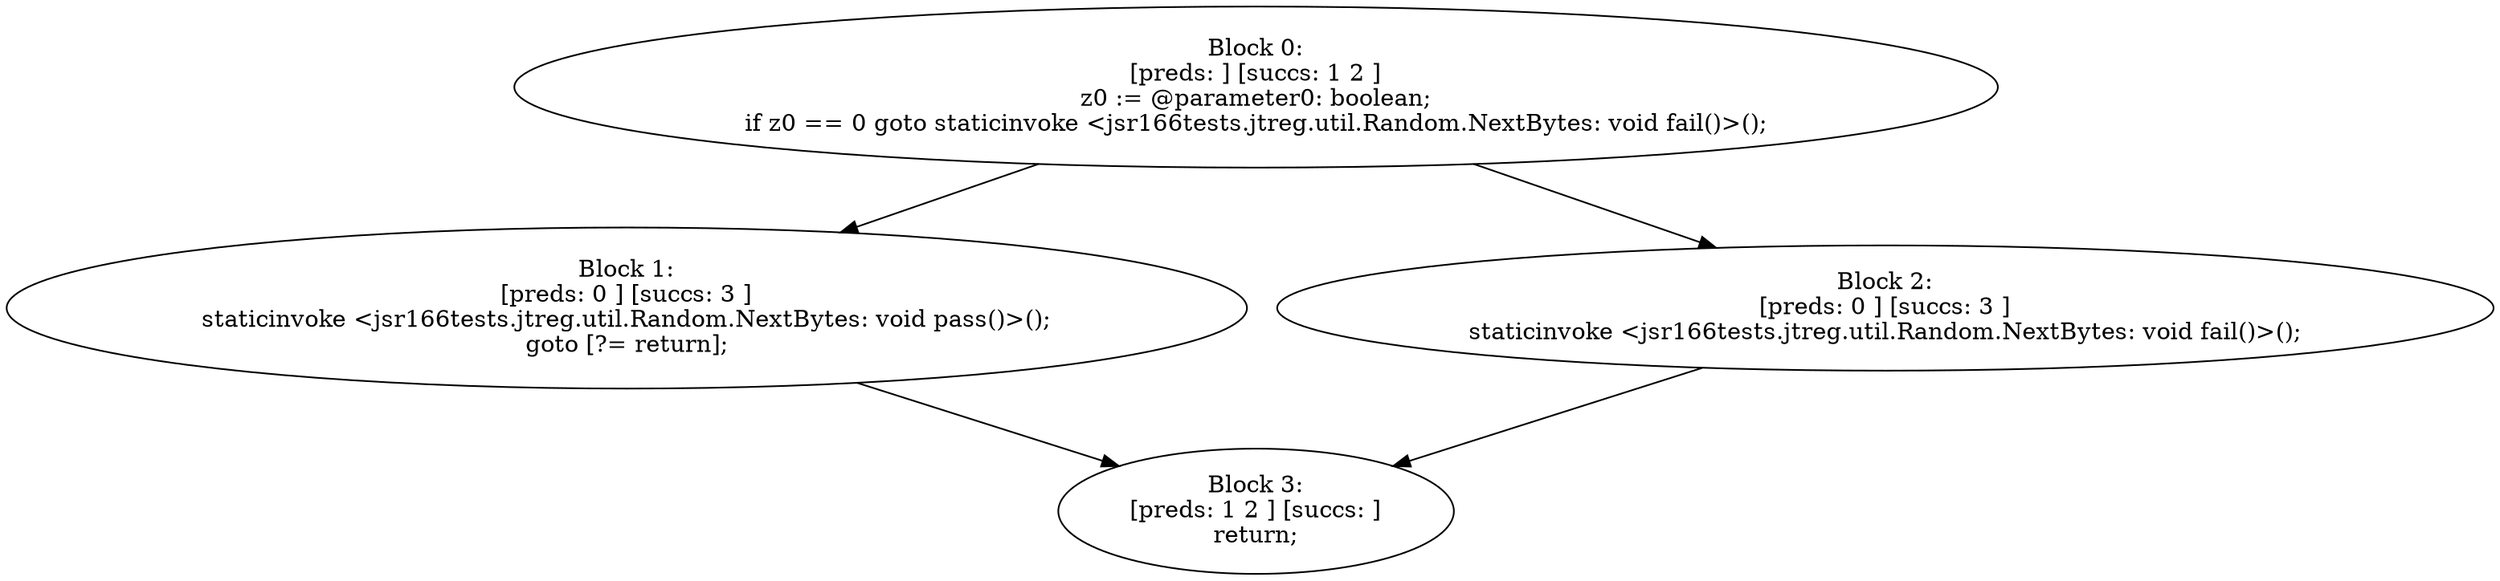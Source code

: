 digraph "unitGraph" {
    "Block 0:
[preds: ] [succs: 1 2 ]
z0 := @parameter0: boolean;
if z0 == 0 goto staticinvoke <jsr166tests.jtreg.util.Random.NextBytes: void fail()>();
"
    "Block 1:
[preds: 0 ] [succs: 3 ]
staticinvoke <jsr166tests.jtreg.util.Random.NextBytes: void pass()>();
goto [?= return];
"
    "Block 2:
[preds: 0 ] [succs: 3 ]
staticinvoke <jsr166tests.jtreg.util.Random.NextBytes: void fail()>();
"
    "Block 3:
[preds: 1 2 ] [succs: ]
return;
"
    "Block 0:
[preds: ] [succs: 1 2 ]
z0 := @parameter0: boolean;
if z0 == 0 goto staticinvoke <jsr166tests.jtreg.util.Random.NextBytes: void fail()>();
"->"Block 1:
[preds: 0 ] [succs: 3 ]
staticinvoke <jsr166tests.jtreg.util.Random.NextBytes: void pass()>();
goto [?= return];
";
    "Block 0:
[preds: ] [succs: 1 2 ]
z0 := @parameter0: boolean;
if z0 == 0 goto staticinvoke <jsr166tests.jtreg.util.Random.NextBytes: void fail()>();
"->"Block 2:
[preds: 0 ] [succs: 3 ]
staticinvoke <jsr166tests.jtreg.util.Random.NextBytes: void fail()>();
";
    "Block 1:
[preds: 0 ] [succs: 3 ]
staticinvoke <jsr166tests.jtreg.util.Random.NextBytes: void pass()>();
goto [?= return];
"->"Block 3:
[preds: 1 2 ] [succs: ]
return;
";
    "Block 2:
[preds: 0 ] [succs: 3 ]
staticinvoke <jsr166tests.jtreg.util.Random.NextBytes: void fail()>();
"->"Block 3:
[preds: 1 2 ] [succs: ]
return;
";
}
